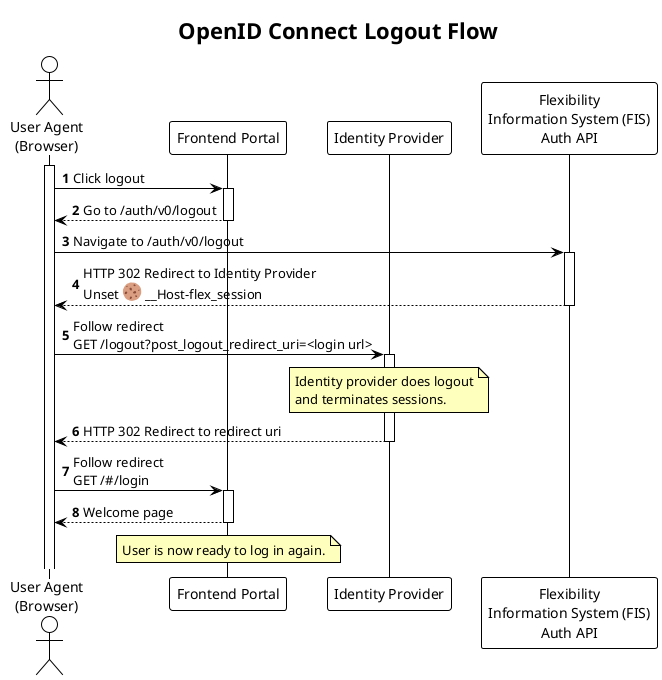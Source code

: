 @startuml oidc_logout_sequence

!theme plain

title OpenID Connect Logout Flow

autonumber
autoactivate on

skinparam note {
    BackgroundColor #FFFFBD
}

actor "User Agent\n(Browser)" as UA
activate UA
participant "Frontend Portal" as PORTAL
participant "Identity Provider" as IDP
participant "Flexibility\nInformation System (FIS)\nAuth API" as AUTH

UA -> PORTAL: Click logout
return Go to /auth/v0/logout
UA -> AUTH: Navigate to /auth/v0/logout
return HTTP 302 Redirect to Identity Provider\nUnset <:cookie:> __Host-flex_session

UA -> IDP: Follow redirect\nGET /logout?post_logout_redirect_uri=<login url>
note over IDP
    Identity provider does logout
    and terminates sessions.
end note
return HTTP 302 Redirect to redirect uri

UA -> PORTAL: Follow redirect\nGET /#/login
return Welcome page

note over PORTAL
    User is now ready to log in again.
end note

@enduml
